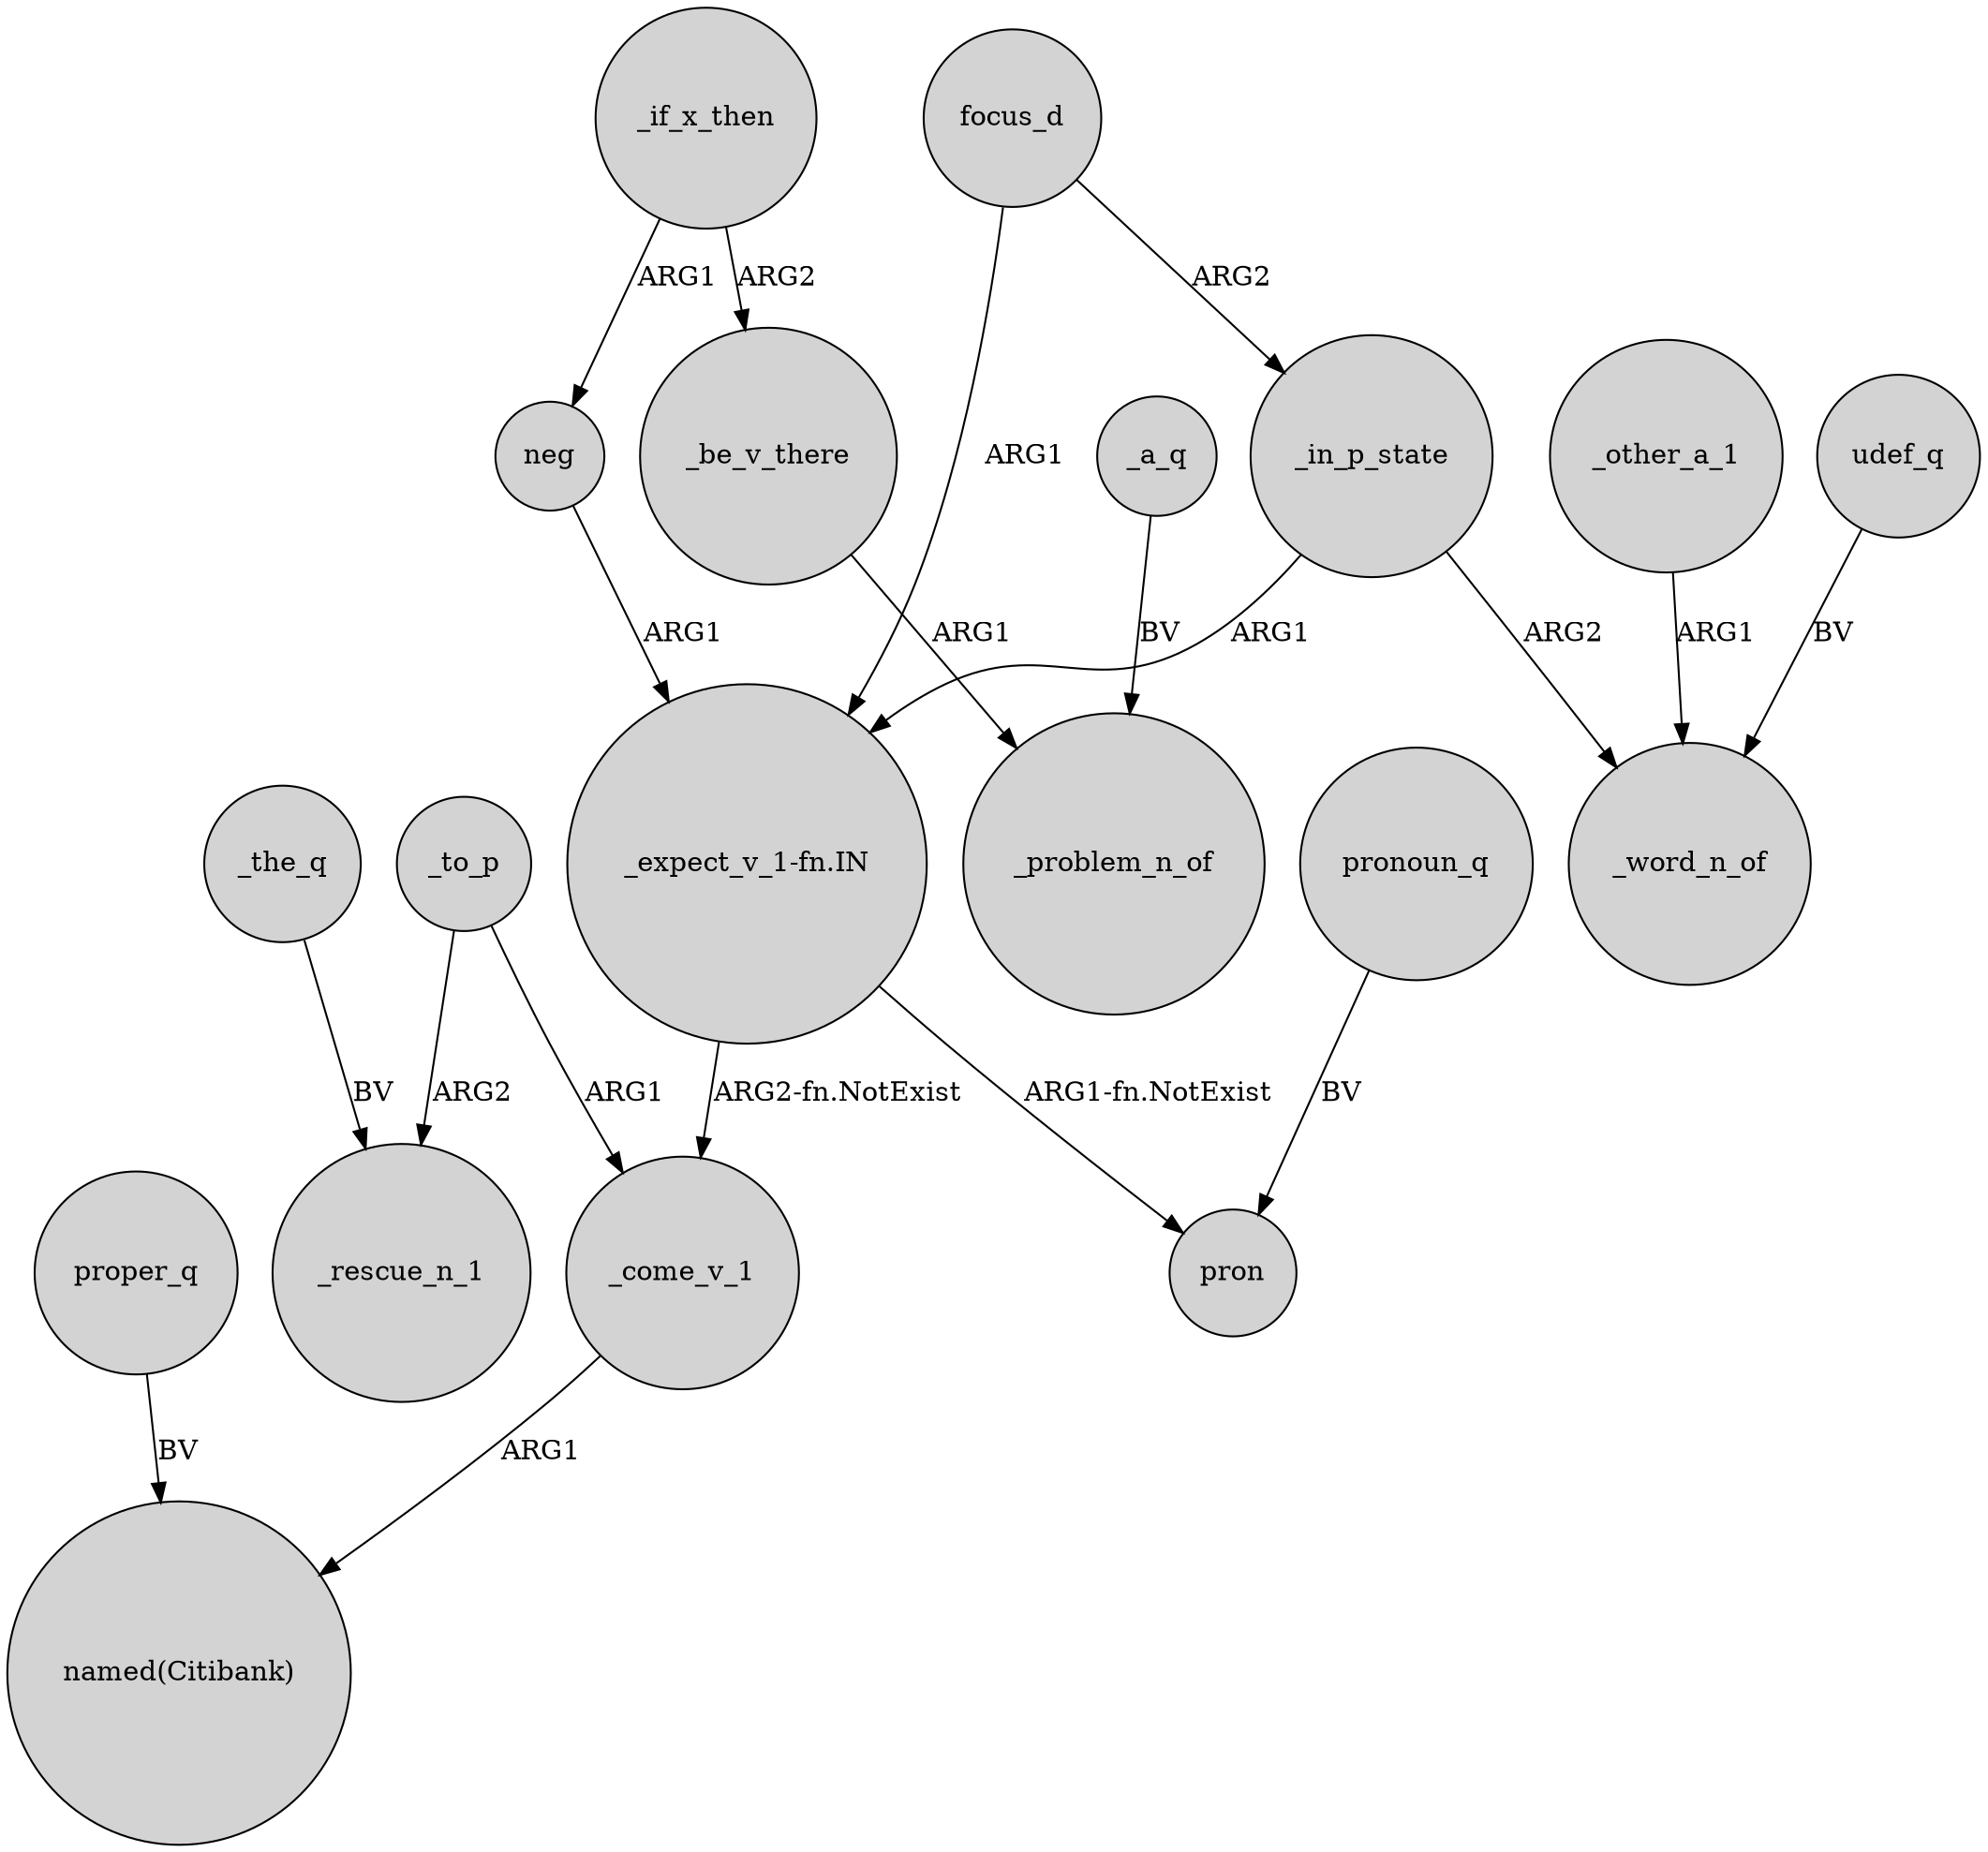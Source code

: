 digraph {
	node [shape=circle style=filled]
	"_expect_v_1-fn.IN" -> _come_v_1 [label="ARG2-fn.NotExist"]
	_if_x_then -> neg [label=ARG1]
	_to_p -> _come_v_1 [label=ARG1]
	_come_v_1 -> "named(Citibank)" [label=ARG1]
	focus_d -> _in_p_state [label=ARG2]
	udef_q -> _word_n_of [label=BV]
	_in_p_state -> _word_n_of [label=ARG2]
	focus_d -> "_expect_v_1-fn.IN" [label=ARG1]
	pronoun_q -> pron [label=BV]
	proper_q -> "named(Citibank)" [label=BV]
	_in_p_state -> "_expect_v_1-fn.IN" [label=ARG1]
	"_expect_v_1-fn.IN" -> pron [label="ARG1-fn.NotExist"]
	_be_v_there -> _problem_n_of [label=ARG1]
	_if_x_then -> _be_v_there [label=ARG2]
	_other_a_1 -> _word_n_of [label=ARG1]
	_to_p -> _rescue_n_1 [label=ARG2]
	_the_q -> _rescue_n_1 [label=BV]
	neg -> "_expect_v_1-fn.IN" [label=ARG1]
	_a_q -> _problem_n_of [label=BV]
}
